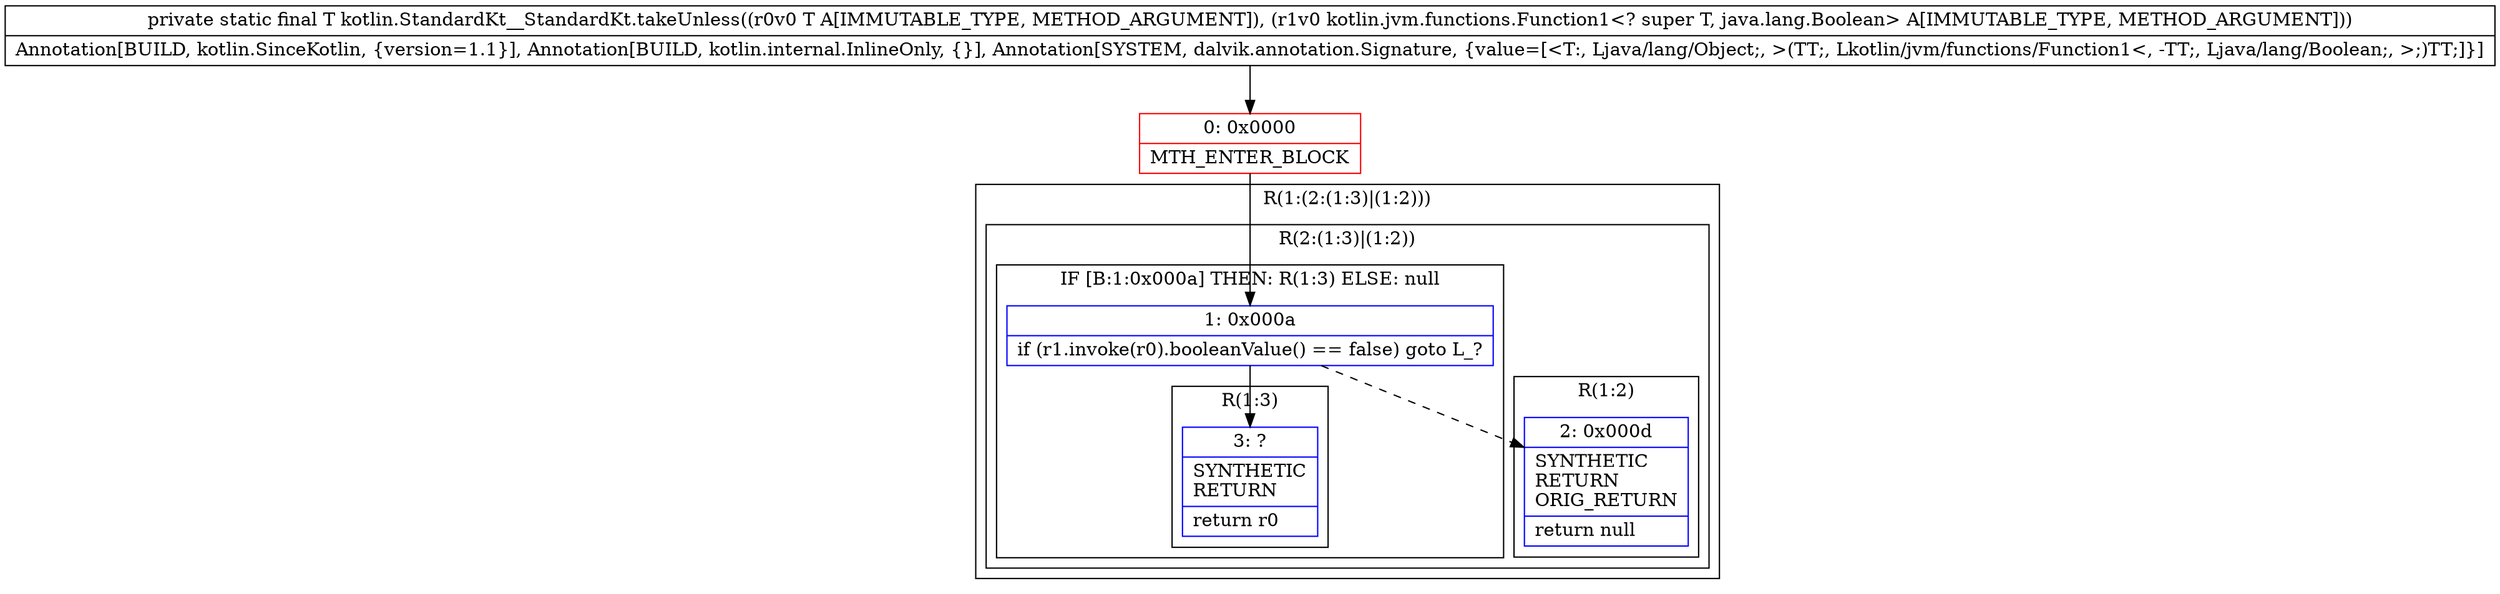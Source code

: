 digraph "CFG forkotlin.StandardKt__StandardKt.takeUnless(Ljava\/lang\/Object;Lkotlin\/jvm\/functions\/Function1;)Ljava\/lang\/Object;" {
subgraph cluster_Region_1063293263 {
label = "R(1:(2:(1:3)|(1:2)))";
node [shape=record,color=blue];
subgraph cluster_Region_145959292 {
label = "R(2:(1:3)|(1:2))";
node [shape=record,color=blue];
subgraph cluster_IfRegion_1362619295 {
label = "IF [B:1:0x000a] THEN: R(1:3) ELSE: null";
node [shape=record,color=blue];
Node_1 [shape=record,label="{1\:\ 0x000a|if (r1.invoke(r0).booleanValue() == false) goto L_?\l}"];
subgraph cluster_Region_1921412142 {
label = "R(1:3)";
node [shape=record,color=blue];
Node_3 [shape=record,label="{3\:\ ?|SYNTHETIC\lRETURN\l|return r0\l}"];
}
}
subgraph cluster_Region_1238856152 {
label = "R(1:2)";
node [shape=record,color=blue];
Node_2 [shape=record,label="{2\:\ 0x000d|SYNTHETIC\lRETURN\lORIG_RETURN\l|return null\l}"];
}
}
}
Node_0 [shape=record,color=red,label="{0\:\ 0x0000|MTH_ENTER_BLOCK\l}"];
MethodNode[shape=record,label="{private static final T kotlin.StandardKt__StandardKt.takeUnless((r0v0 T A[IMMUTABLE_TYPE, METHOD_ARGUMENT]), (r1v0 kotlin.jvm.functions.Function1\<? super T, java.lang.Boolean\> A[IMMUTABLE_TYPE, METHOD_ARGUMENT]))  | Annotation[BUILD, kotlin.SinceKotlin, \{version=1.1\}], Annotation[BUILD, kotlin.internal.InlineOnly, \{\}], Annotation[SYSTEM, dalvik.annotation.Signature, \{value=[\<T:, Ljava\/lang\/Object;, \>(TT;, Lkotlin\/jvm\/functions\/Function1\<, \-TT;, Ljava\/lang\/Boolean;, \>;)TT;]\}]\l}"];
MethodNode -> Node_0;
Node_1 -> Node_2[style=dashed];
Node_1 -> Node_3;
Node_0 -> Node_1;
}

